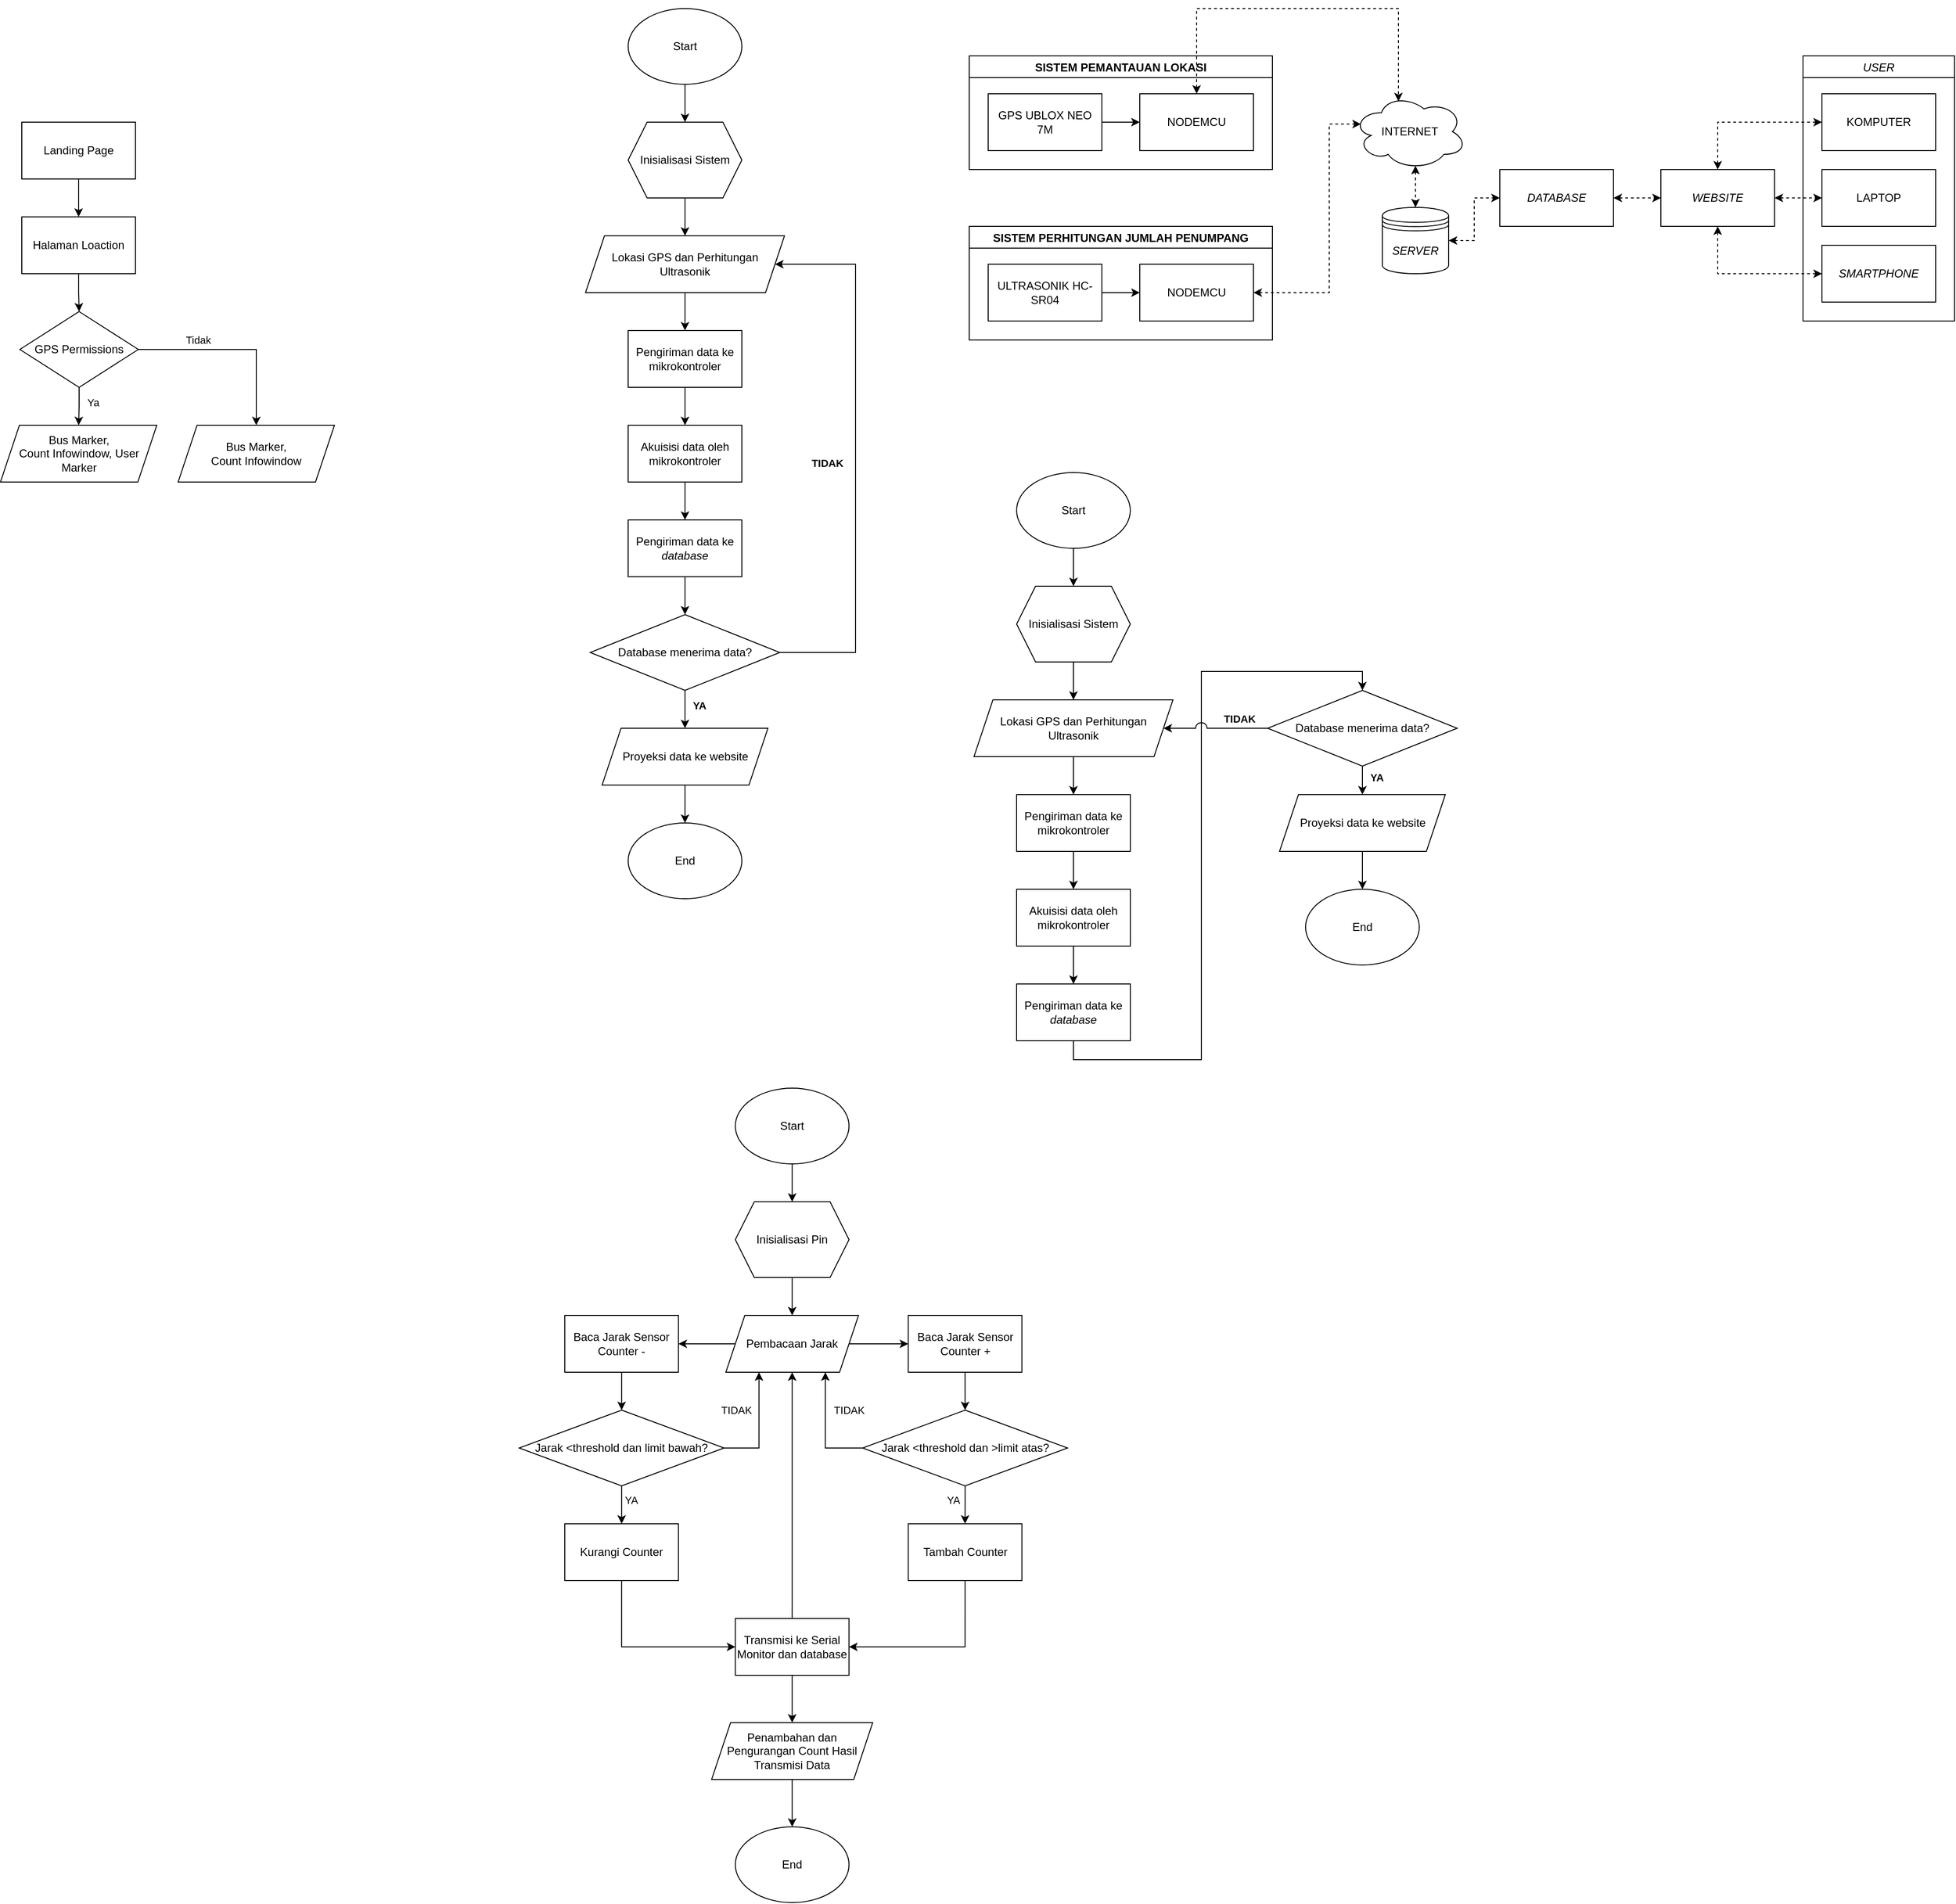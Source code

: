 <mxfile version="24.7.5">
  <diagram name="Page-1" id="yJ0czsLKRwosrbQ-xXQm">
    <mxGraphModel dx="2023" dy="637" grid="1" gridSize="10" guides="1" tooltips="1" connect="1" arrows="1" fold="1" page="1" pageScale="1" pageWidth="850" pageHeight="1100" math="0" shadow="0">
      <root>
        <mxCell id="0" />
        <mxCell id="1" parent="0" />
        <mxCell id="yS4al7YbFfGDK6ix-DJF-15" style="edgeStyle=orthogonalEdgeStyle;rounded=0;orthogonalLoop=1;jettySize=auto;html=1;exitX=0.5;exitY=1;exitDx=0;exitDy=0;entryX=0.5;entryY=0;entryDx=0;entryDy=0;" parent="1" source="yS4al7YbFfGDK6ix-DJF-4" target="yS4al7YbFfGDK6ix-DJF-6" edge="1">
          <mxGeometry relative="1" as="geometry" />
        </mxCell>
        <mxCell id="yS4al7YbFfGDK6ix-DJF-4" value="Start" style="ellipse;whiteSpace=wrap;html=1;" parent="1" vertex="1">
          <mxGeometry x="155" y="60" width="120" height="80" as="geometry" />
        </mxCell>
        <mxCell id="yS4al7YbFfGDK6ix-DJF-16" style="edgeStyle=orthogonalEdgeStyle;rounded=0;orthogonalLoop=1;jettySize=auto;html=1;exitX=0.5;exitY=1;exitDx=0;exitDy=0;entryX=0.5;entryY=0;entryDx=0;entryDy=0;" parent="1" source="yS4al7YbFfGDK6ix-DJF-6" target="yS4al7YbFfGDK6ix-DJF-8" edge="1">
          <mxGeometry relative="1" as="geometry" />
        </mxCell>
        <mxCell id="yS4al7YbFfGDK6ix-DJF-6" value="Inisialisasi Sistem" style="shape=hexagon;perimeter=hexagonPerimeter2;whiteSpace=wrap;html=1;fixedSize=1;" parent="1" vertex="1">
          <mxGeometry x="155" y="180" width="120" height="80" as="geometry" />
        </mxCell>
        <mxCell id="yS4al7YbFfGDK6ix-DJF-17" style="edgeStyle=orthogonalEdgeStyle;rounded=0;orthogonalLoop=1;jettySize=auto;html=1;exitX=0.5;exitY=1;exitDx=0;exitDy=0;entryX=0.5;entryY=0;entryDx=0;entryDy=0;" parent="1" source="yS4al7YbFfGDK6ix-DJF-8" target="yS4al7YbFfGDK6ix-DJF-10" edge="1">
          <mxGeometry relative="1" as="geometry" />
        </mxCell>
        <mxCell id="yS4al7YbFfGDK6ix-DJF-8" value="Lokasi GPS dan Perhitungan Ultrasonik" style="shape=parallelogram;perimeter=parallelogramPerimeter;whiteSpace=wrap;html=1;fixedSize=1;" parent="1" vertex="1">
          <mxGeometry x="110" y="300" width="210" height="60" as="geometry" />
        </mxCell>
        <mxCell id="yS4al7YbFfGDK6ix-DJF-19" style="edgeStyle=orthogonalEdgeStyle;rounded=0;orthogonalLoop=1;jettySize=auto;html=1;exitX=0.5;exitY=1;exitDx=0;exitDy=0;entryX=0.5;entryY=0;entryDx=0;entryDy=0;" parent="1" source="yS4al7YbFfGDK6ix-DJF-9" target="yS4al7YbFfGDK6ix-DJF-11" edge="1">
          <mxGeometry relative="1" as="geometry" />
        </mxCell>
        <mxCell id="yS4al7YbFfGDK6ix-DJF-9" value="Akuisisi data oleh mikrokontroler" style="rounded=0;whiteSpace=wrap;html=1;" parent="1" vertex="1">
          <mxGeometry x="155" y="500" width="120" height="60" as="geometry" />
        </mxCell>
        <mxCell id="yS4al7YbFfGDK6ix-DJF-18" style="edgeStyle=orthogonalEdgeStyle;rounded=0;orthogonalLoop=1;jettySize=auto;html=1;exitX=0.5;exitY=1;exitDx=0;exitDy=0;entryX=0.5;entryY=0;entryDx=0;entryDy=0;" parent="1" source="yS4al7YbFfGDK6ix-DJF-10" target="yS4al7YbFfGDK6ix-DJF-9" edge="1">
          <mxGeometry relative="1" as="geometry" />
        </mxCell>
        <mxCell id="yS4al7YbFfGDK6ix-DJF-10" value="Pengiriman data ke mikrokontroler" style="rounded=0;whiteSpace=wrap;html=1;" parent="1" vertex="1">
          <mxGeometry x="155" y="400" width="120" height="60" as="geometry" />
        </mxCell>
        <mxCell id="yS4al7YbFfGDK6ix-DJF-20" style="edgeStyle=orthogonalEdgeStyle;rounded=0;orthogonalLoop=1;jettySize=auto;html=1;exitX=0.5;exitY=1;exitDx=0;exitDy=0;entryX=0.5;entryY=0;entryDx=0;entryDy=0;" parent="1" source="yS4al7YbFfGDK6ix-DJF-11" target="yS4al7YbFfGDK6ix-DJF-12" edge="1">
          <mxGeometry relative="1" as="geometry" />
        </mxCell>
        <mxCell id="yS4al7YbFfGDK6ix-DJF-11" value="Pengiriman data ke &lt;i&gt;database&lt;/i&gt;" style="rounded=0;whiteSpace=wrap;html=1;" parent="1" vertex="1">
          <mxGeometry x="155" y="600" width="120" height="60" as="geometry" />
        </mxCell>
        <mxCell id="yS4al7YbFfGDK6ix-DJF-21" value="&lt;b&gt;YA&lt;/b&gt;" style="edgeStyle=orthogonalEdgeStyle;rounded=0;orthogonalLoop=1;jettySize=auto;html=1;exitX=0.5;exitY=1;exitDx=0;exitDy=0;entryX=0.5;entryY=0;entryDx=0;entryDy=0;" parent="1" source="yS4al7YbFfGDK6ix-DJF-12" target="yS4al7YbFfGDK6ix-DJF-13" edge="1">
          <mxGeometry x="-0.2" y="15" relative="1" as="geometry">
            <mxPoint as="offset" />
          </mxGeometry>
        </mxCell>
        <mxCell id="yS4al7YbFfGDK6ix-DJF-23" value="&lt;b&gt;TIDAK&lt;/b&gt;" style="edgeStyle=orthogonalEdgeStyle;rounded=0;orthogonalLoop=1;jettySize=auto;html=1;exitX=1;exitY=0.5;exitDx=0;exitDy=0;entryX=1;entryY=0.5;entryDx=0;entryDy=0;" parent="1" source="yS4al7YbFfGDK6ix-DJF-12" target="yS4al7YbFfGDK6ix-DJF-8" edge="1">
          <mxGeometry x="-0.026" y="30" relative="1" as="geometry">
            <Array as="points">
              <mxPoint x="395" y="740" />
              <mxPoint x="395" y="330" />
            </Array>
            <mxPoint as="offset" />
          </mxGeometry>
        </mxCell>
        <mxCell id="yS4al7YbFfGDK6ix-DJF-12" value="Database menerima data?" style="rhombus;whiteSpace=wrap;html=1;" parent="1" vertex="1">
          <mxGeometry x="115" y="700" width="200" height="80" as="geometry" />
        </mxCell>
        <mxCell id="yS4al7YbFfGDK6ix-DJF-22" style="edgeStyle=orthogonalEdgeStyle;rounded=0;orthogonalLoop=1;jettySize=auto;html=1;exitX=0.5;exitY=1;exitDx=0;exitDy=0;entryX=0.5;entryY=0;entryDx=0;entryDy=0;" parent="1" source="yS4al7YbFfGDK6ix-DJF-13" target="yS4al7YbFfGDK6ix-DJF-14" edge="1">
          <mxGeometry relative="1" as="geometry" />
        </mxCell>
        <mxCell id="yS4al7YbFfGDK6ix-DJF-13" value="Proyeksi data ke website" style="shape=parallelogram;perimeter=parallelogramPerimeter;whiteSpace=wrap;html=1;fixedSize=1;" parent="1" vertex="1">
          <mxGeometry x="127.5" y="820" width="175" height="60" as="geometry" />
        </mxCell>
        <mxCell id="yS4al7YbFfGDK6ix-DJF-14" value="End" style="ellipse;whiteSpace=wrap;html=1;" parent="1" vertex="1">
          <mxGeometry x="155" y="920" width="120" height="80" as="geometry" />
        </mxCell>
        <mxCell id="yS4al7YbFfGDK6ix-DJF-25" value="SISTEM PEMANTAUAN LOKASI" style="swimlane;fillColor=none;" parent="1" vertex="1">
          <mxGeometry x="515" y="110" width="320" height="120" as="geometry" />
        </mxCell>
        <mxCell id="yS4al7YbFfGDK6ix-DJF-28" value="" style="edgeStyle=orthogonalEdgeStyle;rounded=0;orthogonalLoop=1;jettySize=auto;html=1;" parent="yS4al7YbFfGDK6ix-DJF-25" source="yS4al7YbFfGDK6ix-DJF-26" target="yS4al7YbFfGDK6ix-DJF-27" edge="1">
          <mxGeometry relative="1" as="geometry" />
        </mxCell>
        <mxCell id="yS4al7YbFfGDK6ix-DJF-26" value="GPS UBLOX NEO 7M" style="rounded=0;whiteSpace=wrap;html=1;fillColor=none;" parent="yS4al7YbFfGDK6ix-DJF-25" vertex="1">
          <mxGeometry x="20" y="40" width="120" height="60" as="geometry" />
        </mxCell>
        <mxCell id="yS4al7YbFfGDK6ix-DJF-27" value="NODEMCU" style="rounded=0;whiteSpace=wrap;html=1;fillColor=none;" parent="yS4al7YbFfGDK6ix-DJF-25" vertex="1">
          <mxGeometry x="180" y="40" width="120" height="60" as="geometry" />
        </mxCell>
        <mxCell id="yS4al7YbFfGDK6ix-DJF-29" value="SISTEM PERHITUNGAN JUMLAH PENUMPANG" style="swimlane;fillColor=none;" parent="1" vertex="1">
          <mxGeometry x="515" y="290" width="320" height="120" as="geometry" />
        </mxCell>
        <mxCell id="yS4al7YbFfGDK6ix-DJF-30" value="" style="edgeStyle=orthogonalEdgeStyle;rounded=0;orthogonalLoop=1;jettySize=auto;html=1;" parent="yS4al7YbFfGDK6ix-DJF-29" source="yS4al7YbFfGDK6ix-DJF-31" target="yS4al7YbFfGDK6ix-DJF-32" edge="1">
          <mxGeometry relative="1" as="geometry" />
        </mxCell>
        <mxCell id="yS4al7YbFfGDK6ix-DJF-31" value="ULTRASONIK HC-SR04" style="rounded=0;whiteSpace=wrap;html=1;fillColor=none;" parent="yS4al7YbFfGDK6ix-DJF-29" vertex="1">
          <mxGeometry x="20" y="40" width="120" height="60" as="geometry" />
        </mxCell>
        <mxCell id="yS4al7YbFfGDK6ix-DJF-32" value="NODEMCU" style="rounded=0;whiteSpace=wrap;html=1;fillColor=none;" parent="yS4al7YbFfGDK6ix-DJF-29" vertex="1">
          <mxGeometry x="180" y="40" width="120" height="60" as="geometry" />
        </mxCell>
        <mxCell id="yS4al7YbFfGDK6ix-DJF-37" style="edgeStyle=orthogonalEdgeStyle;rounded=0;orthogonalLoop=1;jettySize=auto;html=1;exitX=0.55;exitY=0.95;exitDx=0;exitDy=0;exitPerimeter=0;entryX=0.5;entryY=0;entryDx=0;entryDy=0;dashed=1;startArrow=classic;startFill=1;" parent="1" source="yS4al7YbFfGDK6ix-DJF-33" target="yS4al7YbFfGDK6ix-DJF-44" edge="1">
          <mxGeometry relative="1" as="geometry">
            <mxPoint x="986" y="323" as="targetPoint" />
          </mxGeometry>
        </mxCell>
        <mxCell id="yS4al7YbFfGDK6ix-DJF-33" value="INTERNET" style="ellipse;shape=cloud;whiteSpace=wrap;html=1;fillColor=none;" parent="1" vertex="1">
          <mxGeometry x="920" y="150" width="120" height="80" as="geometry" />
        </mxCell>
        <mxCell id="yS4al7YbFfGDK6ix-DJF-34" style="edgeStyle=orthogonalEdgeStyle;rounded=0;orthogonalLoop=1;jettySize=auto;html=1;exitX=0.5;exitY=0;exitDx=0;exitDy=0;entryX=0.4;entryY=0.1;entryDx=0;entryDy=0;entryPerimeter=0;dashed=1;startArrow=classic;startFill=1;" parent="1" source="yS4al7YbFfGDK6ix-DJF-27" target="yS4al7YbFfGDK6ix-DJF-33" edge="1">
          <mxGeometry relative="1" as="geometry">
            <Array as="points">
              <mxPoint x="755" y="60" />
              <mxPoint x="968" y="60" />
            </Array>
          </mxGeometry>
        </mxCell>
        <mxCell id="yS4al7YbFfGDK6ix-DJF-35" style="edgeStyle=orthogonalEdgeStyle;rounded=0;orthogonalLoop=1;jettySize=auto;html=1;exitX=1;exitY=0.5;exitDx=0;exitDy=0;entryX=0.07;entryY=0.4;entryDx=0;entryDy=0;entryPerimeter=0;dashed=1;startArrow=classic;startFill=1;" parent="1" source="yS4al7YbFfGDK6ix-DJF-32" target="yS4al7YbFfGDK6ix-DJF-33" edge="1">
          <mxGeometry relative="1" as="geometry">
            <Array as="points">
              <mxPoint x="895" y="360" />
              <mxPoint x="895" y="182" />
            </Array>
          </mxGeometry>
        </mxCell>
        <mxCell id="yS4al7YbFfGDK6ix-DJF-43" style="edgeStyle=orthogonalEdgeStyle;rounded=0;orthogonalLoop=1;jettySize=auto;html=1;exitX=1;exitY=0.5;exitDx=0;exitDy=0;entryX=0;entryY=0.5;entryDx=0;entryDy=0;startArrow=classic;startFill=1;dashed=1;" parent="1" source="yS4al7YbFfGDK6ix-DJF-38" target="yS4al7YbFfGDK6ix-DJF-42" edge="1">
          <mxGeometry relative="1" as="geometry" />
        </mxCell>
        <mxCell id="yS4al7YbFfGDK6ix-DJF-38" value="&lt;i&gt;DATABASE&lt;/i&gt;" style="rounded=0;whiteSpace=wrap;html=1;fillColor=none;" parent="1" vertex="1">
          <mxGeometry x="1075" y="230" width="120" height="60" as="geometry" />
        </mxCell>
        <mxCell id="yS4al7YbFfGDK6ix-DJF-54" style="edgeStyle=orthogonalEdgeStyle;rounded=0;orthogonalLoop=1;jettySize=auto;html=1;exitX=1;exitY=0.5;exitDx=0;exitDy=0;entryX=0;entryY=0.5;entryDx=0;entryDy=0;startArrow=classic;startFill=1;dashed=1;" parent="1" source="yS4al7YbFfGDK6ix-DJF-42" target="yS4al7YbFfGDK6ix-DJF-47" edge="1">
          <mxGeometry relative="1" as="geometry" />
        </mxCell>
        <mxCell id="yS4al7YbFfGDK6ix-DJF-55" style="edgeStyle=orthogonalEdgeStyle;rounded=0;orthogonalLoop=1;jettySize=auto;html=1;exitX=0.5;exitY=1;exitDx=0;exitDy=0;entryX=0;entryY=0.5;entryDx=0;entryDy=0;startArrow=classic;startFill=1;dashed=1;" parent="1" source="yS4al7YbFfGDK6ix-DJF-42" target="yS4al7YbFfGDK6ix-DJF-48" edge="1">
          <mxGeometry relative="1" as="geometry" />
        </mxCell>
        <mxCell id="yS4al7YbFfGDK6ix-DJF-56" style="edgeStyle=orthogonalEdgeStyle;rounded=0;orthogonalLoop=1;jettySize=auto;html=1;exitX=0.5;exitY=0;exitDx=0;exitDy=0;entryX=0;entryY=0.5;entryDx=0;entryDy=0;startArrow=classic;startFill=1;dashed=1;" parent="1" source="yS4al7YbFfGDK6ix-DJF-42" target="yS4al7YbFfGDK6ix-DJF-46" edge="1">
          <mxGeometry relative="1" as="geometry" />
        </mxCell>
        <mxCell id="yS4al7YbFfGDK6ix-DJF-42" value="&lt;i&gt;WEBSITE&lt;/i&gt;" style="rounded=0;whiteSpace=wrap;html=1;fillColor=none;" parent="1" vertex="1">
          <mxGeometry x="1245" y="230" width="120" height="60" as="geometry" />
        </mxCell>
        <mxCell id="yS4al7YbFfGDK6ix-DJF-45" style="edgeStyle=orthogonalEdgeStyle;rounded=0;orthogonalLoop=1;jettySize=auto;html=1;exitX=1;exitY=0.5;exitDx=0;exitDy=0;entryX=0;entryY=0.5;entryDx=0;entryDy=0;startArrow=classic;startFill=1;dashed=1;" parent="1" source="yS4al7YbFfGDK6ix-DJF-44" target="yS4al7YbFfGDK6ix-DJF-38" edge="1">
          <mxGeometry relative="1" as="geometry" />
        </mxCell>
        <mxCell id="yS4al7YbFfGDK6ix-DJF-44" value="&lt;i&gt;SERVER&lt;/i&gt;" style="shape=datastore;whiteSpace=wrap;html=1;fillColor=none;" parent="1" vertex="1">
          <mxGeometry x="951" y="270" width="70" height="70" as="geometry" />
        </mxCell>
        <mxCell id="yS4al7YbFfGDK6ix-DJF-49" value="USER" style="swimlane;startSize=23;fontStyle=2;fillColor=none;" parent="1" vertex="1">
          <mxGeometry x="1395" y="110" width="160" height="280" as="geometry" />
        </mxCell>
        <mxCell id="yS4al7YbFfGDK6ix-DJF-46" value="KOMPUTER" style="rounded=0;whiteSpace=wrap;html=1;fillColor=none;" parent="yS4al7YbFfGDK6ix-DJF-49" vertex="1">
          <mxGeometry x="20" y="40" width="120" height="60" as="geometry" />
        </mxCell>
        <mxCell id="yS4al7YbFfGDK6ix-DJF-47" value="LAPTOP" style="rounded=0;whiteSpace=wrap;html=1;fillColor=none;" parent="yS4al7YbFfGDK6ix-DJF-49" vertex="1">
          <mxGeometry x="20" y="120" width="120" height="60" as="geometry" />
        </mxCell>
        <mxCell id="yS4al7YbFfGDK6ix-DJF-48" value="&lt;i&gt;SMARTPHONE&lt;/i&gt;" style="rounded=0;whiteSpace=wrap;html=1;fillColor=none;" parent="yS4al7YbFfGDK6ix-DJF-49" vertex="1">
          <mxGeometry x="20" y="200" width="120" height="60" as="geometry" />
        </mxCell>
        <mxCell id="3b_SdyXid0ChqGJSm0WQ-21" style="edgeStyle=orthogonalEdgeStyle;rounded=0;orthogonalLoop=1;jettySize=auto;html=1;exitX=0.5;exitY=1;exitDx=0;exitDy=0;entryX=0.5;entryY=0;entryDx=0;entryDy=0;" parent="1" source="3b_SdyXid0ChqGJSm0WQ-22" target="3b_SdyXid0ChqGJSm0WQ-24" edge="1">
          <mxGeometry relative="1" as="geometry" />
        </mxCell>
        <mxCell id="3b_SdyXid0ChqGJSm0WQ-22" value="Start" style="ellipse;whiteSpace=wrap;html=1;fillColor=none;" parent="1" vertex="1">
          <mxGeometry x="565" y="550" width="120" height="80" as="geometry" />
        </mxCell>
        <mxCell id="3b_SdyXid0ChqGJSm0WQ-23" style="edgeStyle=orthogonalEdgeStyle;rounded=0;orthogonalLoop=1;jettySize=auto;html=1;exitX=0.5;exitY=1;exitDx=0;exitDy=0;entryX=0.5;entryY=0;entryDx=0;entryDy=0;" parent="1" source="3b_SdyXid0ChqGJSm0WQ-24" target="3b_SdyXid0ChqGJSm0WQ-26" edge="1">
          <mxGeometry relative="1" as="geometry" />
        </mxCell>
        <mxCell id="3b_SdyXid0ChqGJSm0WQ-24" value="Inisialisasi Sistem" style="shape=hexagon;perimeter=hexagonPerimeter2;whiteSpace=wrap;html=1;fixedSize=1;fillColor=none;" parent="1" vertex="1">
          <mxGeometry x="565" y="670" width="120" height="80" as="geometry" />
        </mxCell>
        <mxCell id="3b_SdyXid0ChqGJSm0WQ-25" style="edgeStyle=orthogonalEdgeStyle;rounded=0;orthogonalLoop=1;jettySize=auto;html=1;exitX=0.5;exitY=1;exitDx=0;exitDy=0;entryX=0.5;entryY=0;entryDx=0;entryDy=0;" parent="1" source="3b_SdyXid0ChqGJSm0WQ-26" target="3b_SdyXid0ChqGJSm0WQ-30" edge="1">
          <mxGeometry relative="1" as="geometry" />
        </mxCell>
        <mxCell id="3b_SdyXid0ChqGJSm0WQ-26" value="Lokasi GPS dan Perhitungan Ultrasonik" style="shape=parallelogram;perimeter=parallelogramPerimeter;whiteSpace=wrap;html=1;fixedSize=1;fillColor=none;" parent="1" vertex="1">
          <mxGeometry x="520" y="790" width="210" height="60" as="geometry" />
        </mxCell>
        <mxCell id="3b_SdyXid0ChqGJSm0WQ-27" style="edgeStyle=orthogonalEdgeStyle;rounded=0;orthogonalLoop=1;jettySize=auto;html=1;exitX=0.5;exitY=1;exitDx=0;exitDy=0;entryX=0.5;entryY=0;entryDx=0;entryDy=0;" parent="1" source="3b_SdyXid0ChqGJSm0WQ-28" target="3b_SdyXid0ChqGJSm0WQ-32" edge="1">
          <mxGeometry relative="1" as="geometry" />
        </mxCell>
        <mxCell id="3b_SdyXid0ChqGJSm0WQ-28" value="Akuisisi data oleh mikrokontroler" style="rounded=0;whiteSpace=wrap;html=1;fillColor=none;" parent="1" vertex="1">
          <mxGeometry x="565" y="990" width="120" height="60" as="geometry" />
        </mxCell>
        <mxCell id="3b_SdyXid0ChqGJSm0WQ-29" style="edgeStyle=orthogonalEdgeStyle;rounded=0;orthogonalLoop=1;jettySize=auto;html=1;exitX=0.5;exitY=1;exitDx=0;exitDy=0;entryX=0.5;entryY=0;entryDx=0;entryDy=0;" parent="1" source="3b_SdyXid0ChqGJSm0WQ-30" target="3b_SdyXid0ChqGJSm0WQ-28" edge="1">
          <mxGeometry relative="1" as="geometry" />
        </mxCell>
        <mxCell id="3b_SdyXid0ChqGJSm0WQ-30" value="Pengiriman data ke mikrokontroler" style="rounded=0;whiteSpace=wrap;html=1;fillColor=none;" parent="1" vertex="1">
          <mxGeometry x="565" y="890" width="120" height="60" as="geometry" />
        </mxCell>
        <mxCell id="3b_SdyXid0ChqGJSm0WQ-31" style="edgeStyle=orthogonalEdgeStyle;rounded=0;orthogonalLoop=1;jettySize=auto;html=1;exitX=0.5;exitY=1;exitDx=0;exitDy=0;entryX=0.5;entryY=0;entryDx=0;entryDy=0;flowAnimation=0;" parent="1" source="3b_SdyXid0ChqGJSm0WQ-32" target="3b_SdyXid0ChqGJSm0WQ-35" edge="1">
          <mxGeometry relative="1" as="geometry">
            <Array as="points">
              <mxPoint x="625" y="1170" />
              <mxPoint x="760" y="1170" />
              <mxPoint x="760" y="760" />
              <mxPoint x="930" y="760" />
            </Array>
          </mxGeometry>
        </mxCell>
        <mxCell id="3b_SdyXid0ChqGJSm0WQ-32" value="Pengiriman data ke &lt;i&gt;database&lt;/i&gt;" style="rounded=0;whiteSpace=wrap;html=1;fillColor=none;" parent="1" vertex="1">
          <mxGeometry x="565" y="1090" width="120" height="60" as="geometry" />
        </mxCell>
        <mxCell id="3b_SdyXid0ChqGJSm0WQ-33" value="&lt;b&gt;YA&lt;/b&gt;" style="edgeStyle=orthogonalEdgeStyle;rounded=0;orthogonalLoop=1;jettySize=auto;html=1;exitX=0.5;exitY=1;exitDx=0;exitDy=0;entryX=0.5;entryY=0;entryDx=0;entryDy=0;" parent="1" source="3b_SdyXid0ChqGJSm0WQ-35" target="3b_SdyXid0ChqGJSm0WQ-37" edge="1">
          <mxGeometry x="-0.2" y="15" relative="1" as="geometry">
            <mxPoint as="offset" />
          </mxGeometry>
        </mxCell>
        <mxCell id="3b_SdyXid0ChqGJSm0WQ-39" value="&lt;b&gt;TIDAK&lt;/b&gt;" style="edgeStyle=orthogonalEdgeStyle;rounded=0;orthogonalLoop=1;jettySize=auto;html=1;exitX=0;exitY=0.5;exitDx=0;exitDy=0;entryX=1;entryY=0.5;entryDx=0;entryDy=0;jumpStyle=arc;jumpSize=12;" parent="1" source="3b_SdyXid0ChqGJSm0WQ-35" target="3b_SdyXid0ChqGJSm0WQ-26" edge="1">
          <mxGeometry x="-0.455" y="-10" relative="1" as="geometry">
            <mxPoint as="offset" />
          </mxGeometry>
        </mxCell>
        <mxCell id="3b_SdyXid0ChqGJSm0WQ-35" value="Database menerima data?" style="rhombus;whiteSpace=wrap;html=1;fillColor=none;" parent="1" vertex="1">
          <mxGeometry x="830" y="780" width="200" height="80" as="geometry" />
        </mxCell>
        <mxCell id="3b_SdyXid0ChqGJSm0WQ-36" style="edgeStyle=orthogonalEdgeStyle;rounded=0;orthogonalLoop=1;jettySize=auto;html=1;exitX=0.5;exitY=1;exitDx=0;exitDy=0;entryX=0.5;entryY=0;entryDx=0;entryDy=0;" parent="1" source="3b_SdyXid0ChqGJSm0WQ-37" target="3b_SdyXid0ChqGJSm0WQ-38" edge="1">
          <mxGeometry relative="1" as="geometry" />
        </mxCell>
        <mxCell id="3b_SdyXid0ChqGJSm0WQ-37" value="Proyeksi data ke website" style="shape=parallelogram;perimeter=parallelogramPerimeter;whiteSpace=wrap;html=1;fixedSize=1;fillColor=none;" parent="1" vertex="1">
          <mxGeometry x="842.5" y="890" width="175" height="60" as="geometry" />
        </mxCell>
        <mxCell id="3b_SdyXid0ChqGJSm0WQ-38" value="End" style="ellipse;whiteSpace=wrap;html=1;fillColor=none;" parent="1" vertex="1">
          <mxGeometry x="870" y="990" width="120" height="80" as="geometry" />
        </mxCell>
        <mxCell id="d2ZIBK7g3pTTEtLVZII3-3" value="" style="edgeStyle=orthogonalEdgeStyle;rounded=0;orthogonalLoop=1;jettySize=auto;html=1;" parent="1" source="d2ZIBK7g3pTTEtLVZII3-1" target="d2ZIBK7g3pTTEtLVZII3-2" edge="1">
          <mxGeometry relative="1" as="geometry" />
        </mxCell>
        <mxCell id="d2ZIBK7g3pTTEtLVZII3-1" value="Start" style="ellipse;whiteSpace=wrap;html=1;fillColor=none;" parent="1" vertex="1">
          <mxGeometry x="268.12" y="1200" width="120" height="80" as="geometry" />
        </mxCell>
        <mxCell id="d2ZIBK7g3pTTEtLVZII3-5" value="" style="edgeStyle=orthogonalEdgeStyle;rounded=0;orthogonalLoop=1;jettySize=auto;html=1;" parent="1" source="d2ZIBK7g3pTTEtLVZII3-2" target="d2ZIBK7g3pTTEtLVZII3-4" edge="1">
          <mxGeometry relative="1" as="geometry" />
        </mxCell>
        <mxCell id="d2ZIBK7g3pTTEtLVZII3-2" value="Inisialisasi Pin" style="shape=hexagon;perimeter=hexagonPerimeter2;whiteSpace=wrap;html=1;fixedSize=1;fillColor=none;" parent="1" vertex="1">
          <mxGeometry x="268.12" y="1320" width="120" height="80" as="geometry" />
        </mxCell>
        <mxCell id="d2ZIBK7g3pTTEtLVZII3-7" value="" style="edgeStyle=orthogonalEdgeStyle;rounded=0;orthogonalLoop=1;jettySize=auto;html=1;" parent="1" source="d2ZIBK7g3pTTEtLVZII3-4" target="d2ZIBK7g3pTTEtLVZII3-6" edge="1">
          <mxGeometry relative="1" as="geometry" />
        </mxCell>
        <mxCell id="d2ZIBK7g3pTTEtLVZII3-9" value="" style="edgeStyle=orthogonalEdgeStyle;rounded=0;orthogonalLoop=1;jettySize=auto;html=1;" parent="1" source="d2ZIBK7g3pTTEtLVZII3-4" target="d2ZIBK7g3pTTEtLVZII3-8" edge="1">
          <mxGeometry relative="1" as="geometry" />
        </mxCell>
        <mxCell id="d2ZIBK7g3pTTEtLVZII3-4" value="Pembacaan Jarak" style="shape=parallelogram;perimeter=parallelogramPerimeter;whiteSpace=wrap;html=1;fixedSize=1;fillColor=none;" parent="1" vertex="1">
          <mxGeometry x="258.12" y="1440" width="140" height="60" as="geometry" />
        </mxCell>
        <mxCell id="d2ZIBK7g3pTTEtLVZII3-11" value="" style="edgeStyle=orthogonalEdgeStyle;rounded=0;orthogonalLoop=1;jettySize=auto;html=1;" parent="1" source="d2ZIBK7g3pTTEtLVZII3-6" target="d2ZIBK7g3pTTEtLVZII3-10" edge="1">
          <mxGeometry relative="1" as="geometry" />
        </mxCell>
        <mxCell id="d2ZIBK7g3pTTEtLVZII3-6" value="Baca Jarak Sensor Counter +" style="whiteSpace=wrap;html=1;fillColor=none;" parent="1" vertex="1">
          <mxGeometry x="450.62" y="1440" width="120" height="60" as="geometry" />
        </mxCell>
        <mxCell id="d2ZIBK7g3pTTEtLVZII3-13" style="edgeStyle=orthogonalEdgeStyle;rounded=0;orthogonalLoop=1;jettySize=auto;html=1;exitX=0.5;exitY=1;exitDx=0;exitDy=0;entryX=0.5;entryY=0;entryDx=0;entryDy=0;" parent="1" source="d2ZIBK7g3pTTEtLVZII3-8" target="d2ZIBK7g3pTTEtLVZII3-12" edge="1">
          <mxGeometry relative="1" as="geometry" />
        </mxCell>
        <mxCell id="d2ZIBK7g3pTTEtLVZII3-8" value="Baca Jarak Sensor Counter -" style="whiteSpace=wrap;html=1;fillColor=none;" parent="1" vertex="1">
          <mxGeometry x="88.12" y="1440" width="120" height="60" as="geometry" />
        </mxCell>
        <mxCell id="d2ZIBK7g3pTTEtLVZII3-15" value="" style="edgeStyle=orthogonalEdgeStyle;rounded=0;orthogonalLoop=1;jettySize=auto;html=1;" parent="1" source="d2ZIBK7g3pTTEtLVZII3-10" target="d2ZIBK7g3pTTEtLVZII3-14" edge="1">
          <mxGeometry relative="1" as="geometry" />
        </mxCell>
        <mxCell id="d2ZIBK7g3pTTEtLVZII3-40" value="YA" style="edgeLabel;html=1;align=center;verticalAlign=middle;resizable=0;points=[];" parent="d2ZIBK7g3pTTEtLVZII3-15" vertex="1" connectable="0">
          <mxGeometry x="-0.279" y="2" relative="1" as="geometry">
            <mxPoint x="-15" as="offset" />
          </mxGeometry>
        </mxCell>
        <mxCell id="9RHUhA6I5Z0S6S0RsDlj-2" style="edgeStyle=orthogonalEdgeStyle;rounded=0;orthogonalLoop=1;jettySize=auto;html=1;exitX=0;exitY=0.5;exitDx=0;exitDy=0;entryX=0.75;entryY=1;entryDx=0;entryDy=0;" parent="1" source="d2ZIBK7g3pTTEtLVZII3-10" target="d2ZIBK7g3pTTEtLVZII3-4" edge="1">
          <mxGeometry relative="1" as="geometry" />
        </mxCell>
        <mxCell id="9RHUhA6I5Z0S6S0RsDlj-4" value="TIDAK" style="edgeLabel;html=1;align=center;verticalAlign=middle;resizable=0;points=[];" parent="9RHUhA6I5Z0S6S0RsDlj-2" vertex="1" connectable="0">
          <mxGeometry x="-0.407" y="3" relative="1" as="geometry">
            <mxPoint x="21" y="-43" as="offset" />
          </mxGeometry>
        </mxCell>
        <mxCell id="d2ZIBK7g3pTTEtLVZII3-10" value="Jarak &amp;lt;threshold dan &amp;gt;limit atas?" style="rhombus;whiteSpace=wrap;html=1;fillColor=none;" parent="1" vertex="1">
          <mxGeometry x="402.5" y="1540" width="216.25" height="80" as="geometry" />
        </mxCell>
        <mxCell id="d2ZIBK7g3pTTEtLVZII3-17" style="edgeStyle=orthogonalEdgeStyle;rounded=0;orthogonalLoop=1;jettySize=auto;html=1;exitX=0.5;exitY=1;exitDx=0;exitDy=0;entryX=0.5;entryY=0;entryDx=0;entryDy=0;" parent="1" source="d2ZIBK7g3pTTEtLVZII3-12" target="d2ZIBK7g3pTTEtLVZII3-16" edge="1">
          <mxGeometry relative="1" as="geometry" />
        </mxCell>
        <mxCell id="d2ZIBK7g3pTTEtLVZII3-38" value="YA" style="edgeLabel;html=1;align=center;verticalAlign=middle;resizable=0;points=[];" parent="d2ZIBK7g3pTTEtLVZII3-17" vertex="1" connectable="0">
          <mxGeometry x="-0.278" y="-3" relative="1" as="geometry">
            <mxPoint x="13" as="offset" />
          </mxGeometry>
        </mxCell>
        <mxCell id="9RHUhA6I5Z0S6S0RsDlj-1" style="edgeStyle=orthogonalEdgeStyle;rounded=0;orthogonalLoop=1;jettySize=auto;html=1;entryX=0.25;entryY=1;entryDx=0;entryDy=0;" parent="1" source="d2ZIBK7g3pTTEtLVZII3-12" target="d2ZIBK7g3pTTEtLVZII3-4" edge="1">
          <mxGeometry relative="1" as="geometry" />
        </mxCell>
        <mxCell id="9RHUhA6I5Z0S6S0RsDlj-3" value="TIDAK" style="edgeLabel;html=1;align=center;verticalAlign=middle;resizable=0;points=[];" parent="9RHUhA6I5Z0S6S0RsDlj-1" vertex="1" connectable="0">
          <mxGeometry x="-0.506" relative="1" as="geometry">
            <mxPoint x="-17" y="-40" as="offset" />
          </mxGeometry>
        </mxCell>
        <mxCell id="d2ZIBK7g3pTTEtLVZII3-12" value="Jarak &amp;lt;threshold dan limit bawah?" style="rhombus;whiteSpace=wrap;html=1;fillColor=none;" parent="1" vertex="1">
          <mxGeometry x="40" y="1540" width="216.25" height="80" as="geometry" />
        </mxCell>
        <mxCell id="d2ZIBK7g3pTTEtLVZII3-24" style="edgeStyle=orthogonalEdgeStyle;rounded=0;orthogonalLoop=1;jettySize=auto;html=1;entryX=1;entryY=0.5;entryDx=0;entryDy=0;exitX=0.5;exitY=1;exitDx=0;exitDy=0;" parent="1" source="d2ZIBK7g3pTTEtLVZII3-14" target="d2ZIBK7g3pTTEtLVZII3-18" edge="1">
          <mxGeometry relative="1" as="geometry" />
        </mxCell>
        <mxCell id="d2ZIBK7g3pTTEtLVZII3-14" value="Tambah Counter" style="whiteSpace=wrap;html=1;fillColor=none;" parent="1" vertex="1">
          <mxGeometry x="450.625" y="1660" width="120" height="60" as="geometry" />
        </mxCell>
        <mxCell id="d2ZIBK7g3pTTEtLVZII3-16" value="Kurangi Counter" style="whiteSpace=wrap;html=1;fillColor=none;" parent="1" vertex="1">
          <mxGeometry x="88.115" y="1660" width="120" height="60" as="geometry" />
        </mxCell>
        <mxCell id="d2ZIBK7g3pTTEtLVZII3-22" value="" style="edgeStyle=orthogonalEdgeStyle;rounded=0;orthogonalLoop=1;jettySize=auto;html=1;" parent="1" source="d2ZIBK7g3pTTEtLVZII3-18" target="d2ZIBK7g3pTTEtLVZII3-21" edge="1">
          <mxGeometry relative="1" as="geometry" />
        </mxCell>
        <mxCell id="9RHUhA6I5Z0S6S0RsDlj-6" style="edgeStyle=orthogonalEdgeStyle;rounded=0;orthogonalLoop=1;jettySize=auto;html=1;exitX=0.5;exitY=0;exitDx=0;exitDy=0;entryX=0.5;entryY=1;entryDx=0;entryDy=0;" parent="1" source="d2ZIBK7g3pTTEtLVZII3-18" target="d2ZIBK7g3pTTEtLVZII3-4" edge="1">
          <mxGeometry relative="1" as="geometry" />
        </mxCell>
        <mxCell id="d2ZIBK7g3pTTEtLVZII3-18" value="Transmisi ke Serial Monitor dan database" style="whiteSpace=wrap;html=1;fillColor=none;" parent="1" vertex="1">
          <mxGeometry x="268.115" y="1760" width="120" height="60" as="geometry" />
        </mxCell>
        <mxCell id="d2ZIBK7g3pTTEtLVZII3-26" value="" style="edgeStyle=orthogonalEdgeStyle;rounded=0;orthogonalLoop=1;jettySize=auto;html=1;" parent="1" source="d2ZIBK7g3pTTEtLVZII3-21" target="d2ZIBK7g3pTTEtLVZII3-25" edge="1">
          <mxGeometry relative="1" as="geometry" />
        </mxCell>
        <mxCell id="d2ZIBK7g3pTTEtLVZII3-21" value="Penambahan dan Pengurangan Count Hasil Transmisi Data" style="shape=parallelogram;perimeter=parallelogramPerimeter;whiteSpace=wrap;html=1;fixedSize=1;fillColor=none;" parent="1" vertex="1">
          <mxGeometry x="243.11" y="1870" width="170" height="60" as="geometry" />
        </mxCell>
        <mxCell id="d2ZIBK7g3pTTEtLVZII3-23" style="edgeStyle=orthogonalEdgeStyle;rounded=0;orthogonalLoop=1;jettySize=auto;html=1;entryX=0;entryY=0.5;entryDx=0;entryDy=0;exitX=0.5;exitY=1;exitDx=0;exitDy=0;" parent="1" source="d2ZIBK7g3pTTEtLVZII3-16" target="d2ZIBK7g3pTTEtLVZII3-18" edge="1">
          <mxGeometry relative="1" as="geometry" />
        </mxCell>
        <mxCell id="d2ZIBK7g3pTTEtLVZII3-25" value="End" style="ellipse;whiteSpace=wrap;html=1;fillColor=none;" parent="1" vertex="1">
          <mxGeometry x="268.12" y="1980" width="120" height="80" as="geometry" />
        </mxCell>
        <mxCell id="T3J0K-wb1ptiKIxbk38G-26" value="" style="edgeStyle=orthogonalEdgeStyle;rounded=0;orthogonalLoop=1;jettySize=auto;html=1;" edge="1" parent="1" source="T3J0K-wb1ptiKIxbk38G-20" target="T3J0K-wb1ptiKIxbk38G-25">
          <mxGeometry relative="1" as="geometry" />
        </mxCell>
        <mxCell id="T3J0K-wb1ptiKIxbk38G-20" value="Landing Page" style="rounded=0;whiteSpace=wrap;html=1;fillColor=none;" vertex="1" parent="1">
          <mxGeometry x="-485" y="180" width="120" height="60" as="geometry" />
        </mxCell>
        <mxCell id="T3J0K-wb1ptiKIxbk38G-31" value="" style="edgeStyle=orthogonalEdgeStyle;rounded=0;orthogonalLoop=1;jettySize=auto;html=1;" edge="1" parent="1" source="T3J0K-wb1ptiKIxbk38G-25" target="T3J0K-wb1ptiKIxbk38G-30">
          <mxGeometry relative="1" as="geometry" />
        </mxCell>
        <mxCell id="T3J0K-wb1ptiKIxbk38G-25" value="Halaman Loaction" style="rounded=0;whiteSpace=wrap;html=1;fillColor=none;" vertex="1" parent="1">
          <mxGeometry x="-485" y="280" width="120" height="60" as="geometry" />
        </mxCell>
        <mxCell id="T3J0K-wb1ptiKIxbk38G-35" value="" style="edgeStyle=orthogonalEdgeStyle;rounded=0;orthogonalLoop=1;jettySize=auto;html=1;" edge="1" parent="1" source="T3J0K-wb1ptiKIxbk38G-30" target="T3J0K-wb1ptiKIxbk38G-34">
          <mxGeometry relative="1" as="geometry" />
        </mxCell>
        <mxCell id="T3J0K-wb1ptiKIxbk38G-39" value="Ya" style="edgeLabel;html=1;align=center;verticalAlign=middle;resizable=0;points=[];" vertex="1" connectable="0" parent="T3J0K-wb1ptiKIxbk38G-35">
          <mxGeometry x="-0.229" y="-1" relative="1" as="geometry">
            <mxPoint x="15" as="offset" />
          </mxGeometry>
        </mxCell>
        <mxCell id="T3J0K-wb1ptiKIxbk38G-38" style="edgeStyle=orthogonalEdgeStyle;rounded=0;orthogonalLoop=1;jettySize=auto;html=1;exitX=1;exitY=0.5;exitDx=0;exitDy=0;entryX=0.5;entryY=0;entryDx=0;entryDy=0;" edge="1" parent="1" source="T3J0K-wb1ptiKIxbk38G-30" target="T3J0K-wb1ptiKIxbk38G-37">
          <mxGeometry relative="1" as="geometry" />
        </mxCell>
        <mxCell id="T3J0K-wb1ptiKIxbk38G-40" value="Tidak" style="edgeLabel;html=1;align=center;verticalAlign=middle;resizable=0;points=[];" vertex="1" connectable="0" parent="T3J0K-wb1ptiKIxbk38G-38">
          <mxGeometry x="-0.382" y="-1" relative="1" as="geometry">
            <mxPoint y="-11" as="offset" />
          </mxGeometry>
        </mxCell>
        <mxCell id="T3J0K-wb1ptiKIxbk38G-30" value="GPS Permissions" style="rhombus;whiteSpace=wrap;html=1;rounded=0;fillColor=none;" vertex="1" parent="1">
          <mxGeometry x="-487" y="380" width="125" height="80" as="geometry" />
        </mxCell>
        <mxCell id="T3J0K-wb1ptiKIxbk38G-34" value="Bus Marker,&lt;div&gt;Count Infowindow, User Marker&lt;/div&gt;" style="shape=parallelogram;perimeter=parallelogramPerimeter;whiteSpace=wrap;html=1;fixedSize=1;rounded=0;fillColor=none;" vertex="1" parent="1">
          <mxGeometry x="-507.5" y="500" width="165" height="60" as="geometry" />
        </mxCell>
        <mxCell id="T3J0K-wb1ptiKIxbk38G-37" value="Bus Marker,&lt;div&gt;Count Infowindow&lt;/div&gt;" style="shape=parallelogram;perimeter=parallelogramPerimeter;whiteSpace=wrap;html=1;fixedSize=1;rounded=0;fillColor=none;" vertex="1" parent="1">
          <mxGeometry x="-320" y="500" width="165" height="60" as="geometry" />
        </mxCell>
      </root>
    </mxGraphModel>
  </diagram>
</mxfile>
